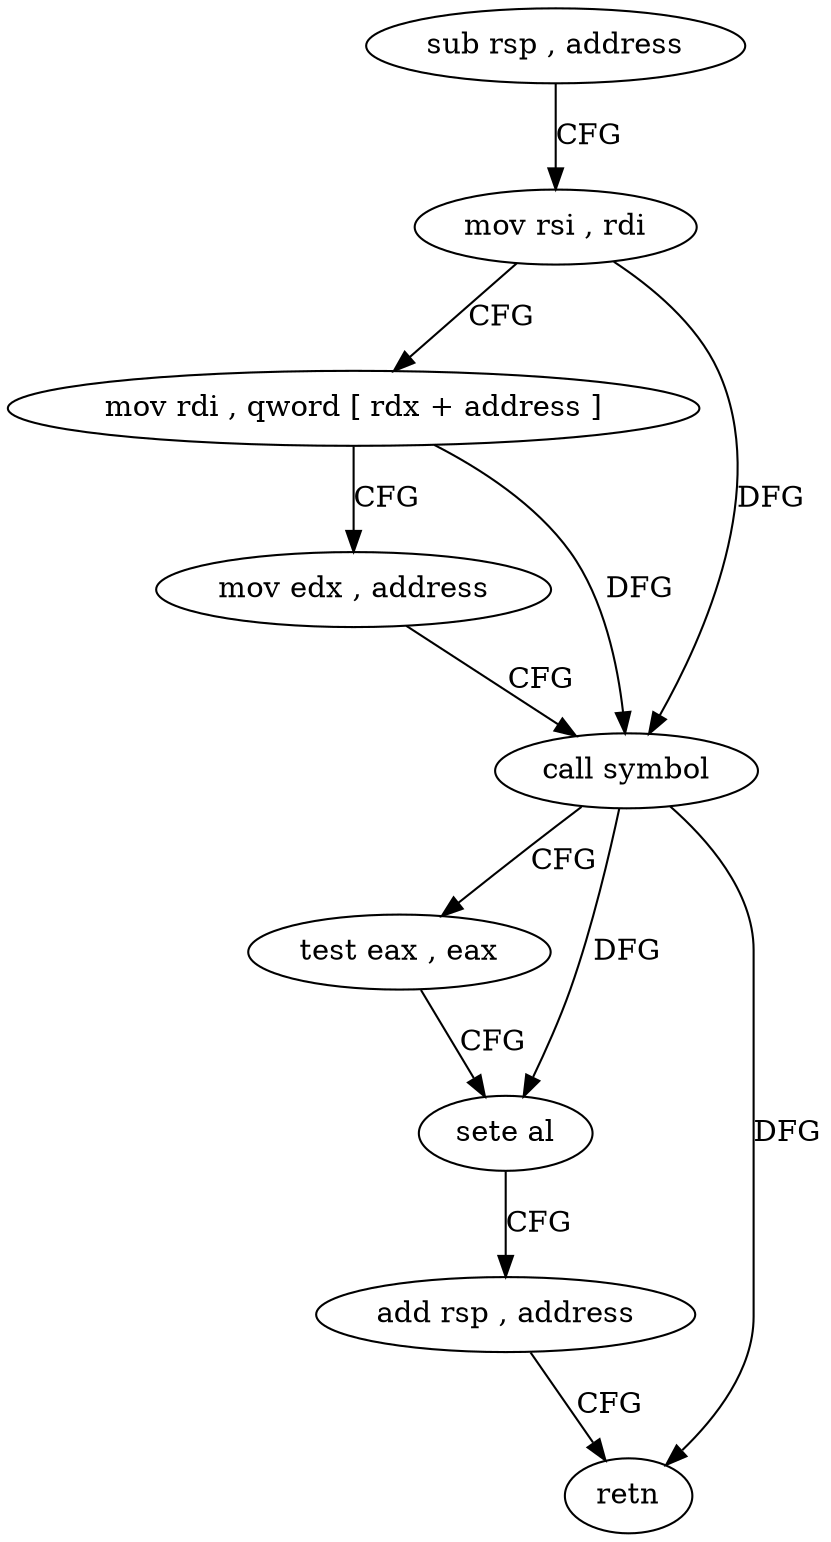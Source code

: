 digraph "func" {
"4214642" [label = "sub rsp , address" ]
"4214646" [label = "mov rsi , rdi" ]
"4214649" [label = "mov rdi , qword [ rdx + address ]" ]
"4214653" [label = "mov edx , address" ]
"4214658" [label = "call symbol" ]
"4214663" [label = "test eax , eax" ]
"4214665" [label = "sete al" ]
"4214668" [label = "add rsp , address" ]
"4214672" [label = "retn" ]
"4214642" -> "4214646" [ label = "CFG" ]
"4214646" -> "4214649" [ label = "CFG" ]
"4214646" -> "4214658" [ label = "DFG" ]
"4214649" -> "4214653" [ label = "CFG" ]
"4214649" -> "4214658" [ label = "DFG" ]
"4214653" -> "4214658" [ label = "CFG" ]
"4214658" -> "4214663" [ label = "CFG" ]
"4214658" -> "4214665" [ label = "DFG" ]
"4214658" -> "4214672" [ label = "DFG" ]
"4214663" -> "4214665" [ label = "CFG" ]
"4214665" -> "4214668" [ label = "CFG" ]
"4214668" -> "4214672" [ label = "CFG" ]
}

